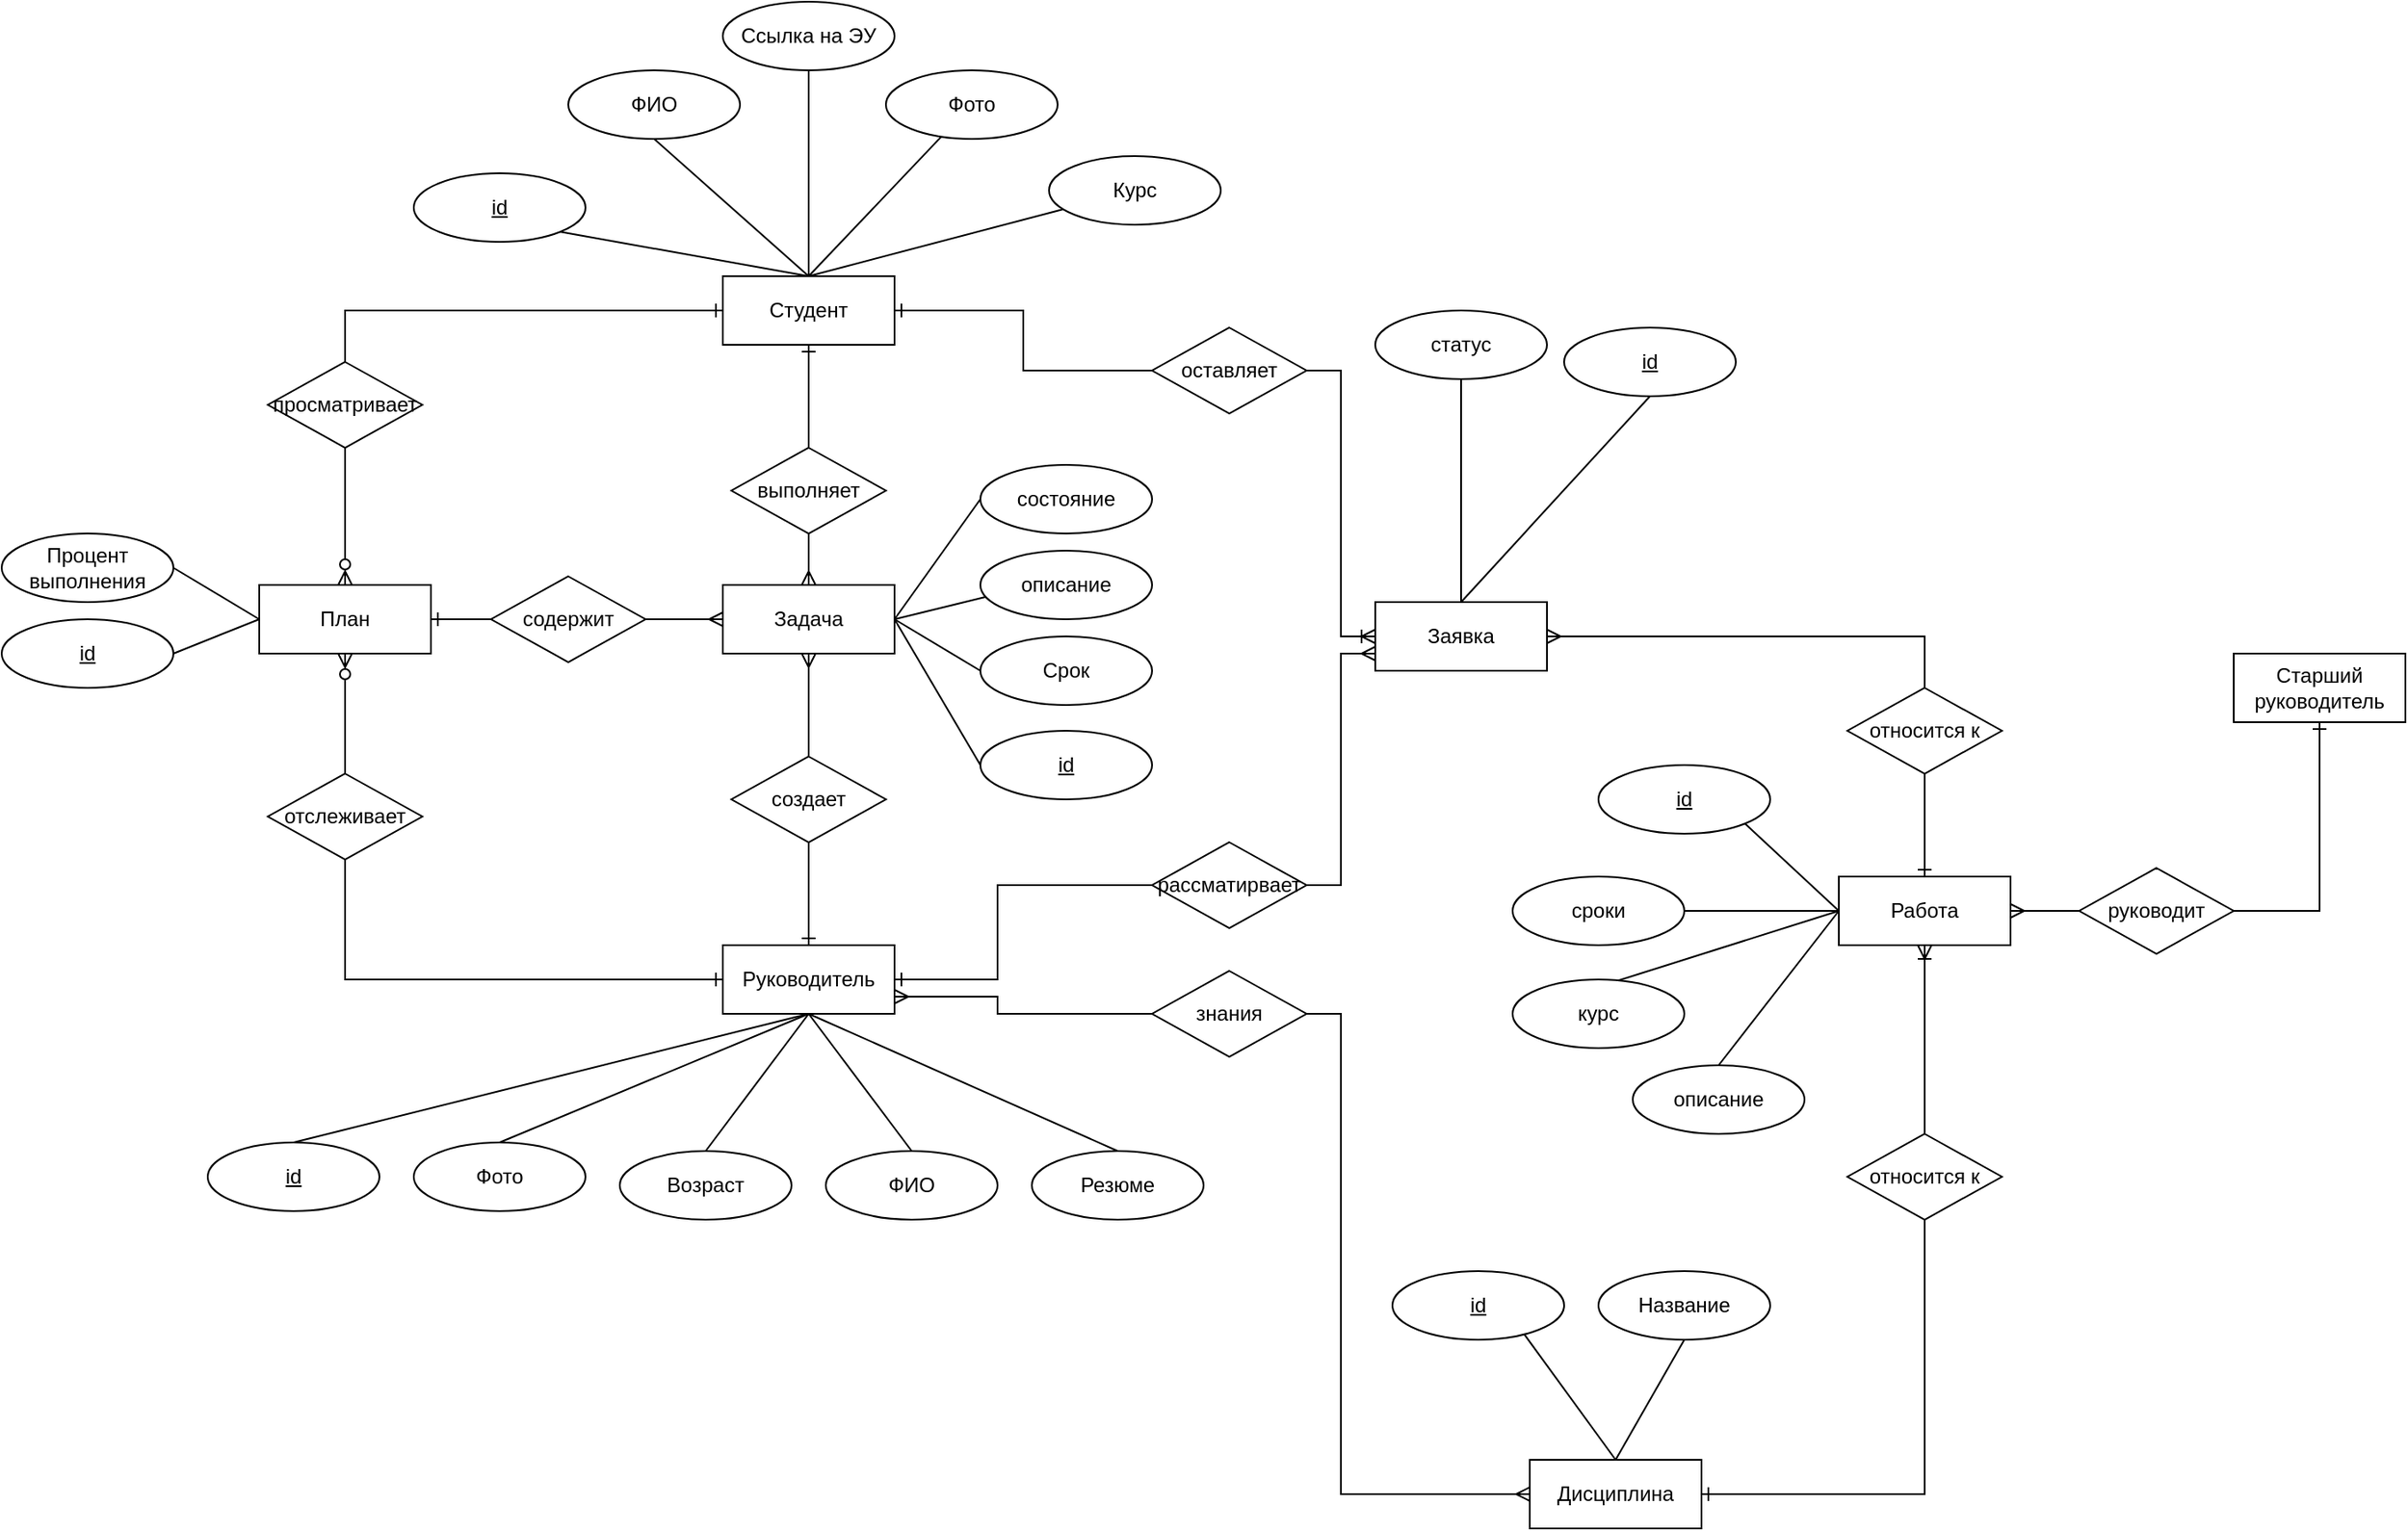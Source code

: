 <mxfile version="17.4.2" type="google"><diagram id="R2lEEEUBdFMjLlhIrx00" name="Page-1"><mxGraphModel grid="1" page="1" gridSize="10" guides="1" tooltips="1" connect="1" arrows="1" fold="1" pageScale="1" pageWidth="850" pageHeight="1100" math="0" shadow="0" extFonts="Permanent Marker^https://fonts.googleapis.com/css?family=Permanent+Marker"><root><mxCell id="0"/><mxCell id="1" parent="0"/><mxCell id="U20FG_ECyOCE9orLA3oo-28" style="rounded=0;orthogonalLoop=1;jettySize=auto;html=1;exitX=0.5;exitY=0;exitDx=0;exitDy=0;endArrow=none;endFill=0;" edge="1" parent="1" source="U20FG_ECyOCE9orLA3oo-1" target="U20FG_ECyOCE9orLA3oo-9"><mxGeometry relative="1" as="geometry"/></mxCell><mxCell id="U20FG_ECyOCE9orLA3oo-31" style="shape=connector;rounded=0;orthogonalLoop=1;jettySize=auto;html=1;exitX=0.5;exitY=0;exitDx=0;exitDy=0;labelBackgroundColor=default;fontFamily=Helvetica;fontSize=11;fontColor=default;endArrow=none;endFill=0;strokeColor=default;" edge="1" parent="1" source="U20FG_ECyOCE9orLA3oo-1" target="U20FG_ECyOCE9orLA3oo-15"><mxGeometry relative="1" as="geometry"/></mxCell><mxCell id="U20FG_ECyOCE9orLA3oo-32" style="shape=connector;rounded=0;orthogonalLoop=1;jettySize=auto;html=1;exitX=0.5;exitY=0;exitDx=0;exitDy=0;entryX=0.5;entryY=1;entryDx=0;entryDy=0;labelBackgroundColor=default;fontFamily=Helvetica;fontSize=11;fontColor=default;endArrow=none;endFill=0;strokeColor=default;" edge="1" parent="1" source="U20FG_ECyOCE9orLA3oo-1" target="U20FG_ECyOCE9orLA3oo-10"><mxGeometry relative="1" as="geometry"/></mxCell><mxCell id="U20FG_ECyOCE9orLA3oo-33" style="shape=connector;rounded=0;orthogonalLoop=1;jettySize=auto;html=1;exitX=0.5;exitY=0;exitDx=0;exitDy=0;entryX=1;entryY=1;entryDx=0;entryDy=0;labelBackgroundColor=default;fontFamily=Helvetica;fontSize=11;fontColor=default;endArrow=none;endFill=0;strokeColor=default;" edge="1" parent="1" source="U20FG_ECyOCE9orLA3oo-1" target="U20FG_ECyOCE9orLA3oo-7"><mxGeometry relative="1" as="geometry"/></mxCell><mxCell id="x06Qnozchg4ZHrSEss-6-21" style="edgeStyle=orthogonalEdgeStyle;shape=connector;rounded=0;orthogonalLoop=1;jettySize=auto;html=1;exitX=0.5;exitY=1;exitDx=0;exitDy=0;entryX=0.5;entryY=0;entryDx=0;entryDy=0;labelBackgroundColor=default;fontFamily=Helvetica;fontSize=11;fontColor=default;startArrow=none;startFill=0;endArrow=ERmany;endFill=0;strokeColor=default;" edge="1" parent="1" source="x06Qnozchg4ZHrSEss-6-23" target="x06Qnozchg4ZHrSEss-6-17"><mxGeometry relative="1" as="geometry"/></mxCell><mxCell id="U20FG_ECyOCE9orLA3oo-1" value="Студент" style="whiteSpace=wrap;html=1;align=center;" vertex="1" parent="1"><mxGeometry x="280" y="180" width="100" height="40" as="geometry"/></mxCell><mxCell id="U20FG_ECyOCE9orLA3oo-7" value="id" style="ellipse;whiteSpace=wrap;html=1;align=center;fontStyle=4;" vertex="1" parent="1"><mxGeometry x="100" y="120" width="100" height="40" as="geometry"/></mxCell><mxCell id="U20FG_ECyOCE9orLA3oo-9" value="Фото" style="ellipse;whiteSpace=wrap;html=1;align=center;" vertex="1" parent="1"><mxGeometry x="375" y="60" width="100" height="40" as="geometry"/></mxCell><mxCell id="U20FG_ECyOCE9orLA3oo-10" value="ФИО" style="ellipse;whiteSpace=wrap;html=1;align=center;" vertex="1" parent="1"><mxGeometry x="190" y="60" width="100" height="40" as="geometry"/></mxCell><mxCell id="U20FG_ECyOCE9orLA3oo-45" style="edgeStyle=orthogonalEdgeStyle;shape=connector;rounded=0;orthogonalLoop=1;jettySize=auto;html=1;exitX=1;exitY=0.5;exitDx=0;exitDy=0;entryX=0;entryY=0.75;entryDx=0;entryDy=0;labelBackgroundColor=default;fontFamily=Helvetica;fontSize=11;fontColor=default;startArrow=none;startFill=0;endArrow=ERmany;endFill=0;strokeColor=default;" edge="1" parent="1" source="U20FG_ECyOCE9orLA3oo-46" target="U20FG_ECyOCE9orLA3oo-17"><mxGeometry relative="1" as="geometry"/></mxCell><mxCell id="x06Qnozchg4ZHrSEss-6-11" style="edgeStyle=orthogonalEdgeStyle;shape=connector;rounded=0;orthogonalLoop=1;jettySize=auto;html=1;exitX=0.5;exitY=0;exitDx=0;exitDy=0;labelBackgroundColor=default;fontFamily=Helvetica;fontSize=11;fontColor=default;endArrow=ERzeroToMany;endFill=0;strokeColor=default;entryX=0.5;entryY=1;entryDx=0;entryDy=0;startArrow=none;" edge="1" parent="1" source="x06Qnozchg4ZHrSEss-6-12" target="x06Qnozchg4ZHrSEss-6-10"><mxGeometry relative="1" as="geometry"><mxPoint x="50" y="480" as="targetPoint"/></mxGeometry></mxCell><mxCell id="x06Qnozchg4ZHrSEss-6-18" style="edgeStyle=orthogonalEdgeStyle;shape=connector;rounded=0;orthogonalLoop=1;jettySize=auto;html=1;exitX=0.5;exitY=0;exitDx=0;exitDy=0;entryX=0.5;entryY=1;entryDx=0;entryDy=0;labelBackgroundColor=default;fontFamily=Helvetica;fontSize=11;fontColor=default;startArrow=none;startFill=0;endArrow=ERmany;endFill=0;strokeColor=default;" edge="1" parent="1" source="x06Qnozchg4ZHrSEss-6-19" target="x06Qnozchg4ZHrSEss-6-17"><mxGeometry relative="1" as="geometry"/></mxCell><mxCell id="x06Qnozchg4ZHrSEss-6-47" style="edgeStyle=orthogonalEdgeStyle;shape=connector;rounded=0;orthogonalLoop=1;jettySize=auto;html=1;exitX=1;exitY=0.5;exitDx=0;exitDy=0;entryX=0;entryY=0.5;entryDx=0;entryDy=0;labelBackgroundColor=default;fontFamily=Helvetica;fontSize=11;fontColor=default;startArrow=none;startFill=0;endArrow=ERmany;endFill=0;strokeColor=default;" edge="1" parent="1" source="x06Qnozchg4ZHrSEss-6-48" target="U20FG_ECyOCE9orLA3oo-19"><mxGeometry relative="1" as="geometry"><Array as="points"><mxPoint x="640" y="610"/><mxPoint x="640" y="890"/></Array></mxGeometry></mxCell><mxCell id="U20FG_ECyOCE9orLA3oo-12" value="Руководитель" style="whiteSpace=wrap;html=1;align=center;" vertex="1" parent="1"><mxGeometry x="280" y="570" width="100" height="40" as="geometry"/></mxCell><mxCell id="U20FG_ECyOCE9orLA3oo-13" value="Возраст" style="ellipse;whiteSpace=wrap;html=1;align=center;" vertex="1" parent="1"><mxGeometry x="220" y="690" width="100" height="40" as="geometry"/></mxCell><mxCell id="U20FG_ECyOCE9orLA3oo-14" value="ФИО" style="ellipse;whiteSpace=wrap;html=1;align=center;" vertex="1" parent="1"><mxGeometry x="340" y="690" width="100" height="40" as="geometry"/></mxCell><mxCell id="U20FG_ECyOCE9orLA3oo-15" value="Курс" style="ellipse;whiteSpace=wrap;html=1;align=center;" vertex="1" parent="1"><mxGeometry x="470" y="110" width="100" height="40" as="geometry"/></mxCell><mxCell id="U20FG_ECyOCE9orLA3oo-16" value="Работа" style="whiteSpace=wrap;html=1;align=center;" vertex="1" parent="1"><mxGeometry x="930" y="530" width="100" height="40" as="geometry"/></mxCell><mxCell id="x06Qnozchg4ZHrSEss-6-6" style="edgeStyle=none;shape=connector;rounded=0;orthogonalLoop=1;jettySize=auto;html=1;exitX=0.5;exitY=0;exitDx=0;exitDy=0;entryX=0.5;entryY=1;entryDx=0;entryDy=0;labelBackgroundColor=default;fontFamily=Helvetica;fontSize=11;fontColor=default;endArrow=none;endFill=0;strokeColor=default;" edge="1" parent="1" source="U20FG_ECyOCE9orLA3oo-17" target="x06Qnozchg4ZHrSEss-6-4"><mxGeometry relative="1" as="geometry"/></mxCell><mxCell id="x06Qnozchg4ZHrSEss-6-7" style="edgeStyle=none;shape=connector;rounded=0;orthogonalLoop=1;jettySize=auto;html=1;exitX=0.5;exitY=0;exitDx=0;exitDy=0;entryX=0.5;entryY=1;entryDx=0;entryDy=0;labelBackgroundColor=default;fontFamily=Helvetica;fontSize=11;fontColor=default;endArrow=none;endFill=0;strokeColor=default;" edge="1" parent="1" source="U20FG_ECyOCE9orLA3oo-17" target="x06Qnozchg4ZHrSEss-6-3"><mxGeometry relative="1" as="geometry"/></mxCell><mxCell id="U20FG_ECyOCE9orLA3oo-17" value="Заявка" style="whiteSpace=wrap;html=1;align=center;" vertex="1" parent="1"><mxGeometry x="660" y="370" width="100" height="40" as="geometry"/></mxCell><mxCell id="U20FG_ECyOCE9orLA3oo-18" value="id" style="ellipse;whiteSpace=wrap;html=1;align=center;fontStyle=4;" vertex="1" parent="1"><mxGeometry x="-20" y="685" width="100" height="40" as="geometry"/></mxCell><mxCell id="U20FG_ECyOCE9orLA3oo-19" value="Дисциплина" style="whiteSpace=wrap;html=1;align=center;" vertex="1" parent="1"><mxGeometry x="750" y="870" width="100" height="40" as="geometry"/></mxCell><mxCell id="U20FG_ECyOCE9orLA3oo-21" value="относится к" style="shape=rhombus;perimeter=rhombusPerimeter;whiteSpace=wrap;html=1;align=center;" vertex="1" parent="1"><mxGeometry x="935" y="680" width="90" height="50" as="geometry"/></mxCell><mxCell id="U20FG_ECyOCE9orLA3oo-25" value="" style="edgeStyle=orthogonalEdgeStyle;fontSize=12;html=1;endArrow=ERoneToMany;rounded=0;entryX=0.5;entryY=1;entryDx=0;entryDy=0;exitX=0.5;exitY=0;exitDx=0;exitDy=0;" edge="1" parent="1" source="U20FG_ECyOCE9orLA3oo-21" target="U20FG_ECyOCE9orLA3oo-16"><mxGeometry width="100" height="100" relative="1" as="geometry"><mxPoint x="370" y="450" as="sourcePoint"/><mxPoint x="790" y="460" as="targetPoint"/></mxGeometry></mxCell><mxCell id="U20FG_ECyOCE9orLA3oo-27" value="" style="edgeStyle=orthogonalEdgeStyle;fontSize=12;html=1;endArrow=ERone;endFill=1;rounded=0;entryX=1;entryY=0.5;entryDx=0;entryDy=0;exitX=0.5;exitY=1;exitDx=0;exitDy=0;" edge="1" parent="1" source="U20FG_ECyOCE9orLA3oo-21" target="U20FG_ECyOCE9orLA3oo-19"><mxGeometry width="100" height="100" relative="1" as="geometry"><mxPoint x="980" y="470" as="sourcePoint"/><mxPoint x="470" y="350" as="targetPoint"/></mxGeometry></mxCell><mxCell id="U20FG_ECyOCE9orLA3oo-35" value="" style="edgeStyle=orthogonalEdgeStyle;fontSize=12;html=1;endArrow=ERoneToMany;rounded=0;entryX=0;entryY=0.5;entryDx=0;entryDy=0;exitX=1;exitY=0.5;exitDx=0;exitDy=0;startArrow=none;" edge="1" parent="1" source="U20FG_ECyOCE9orLA3oo-38" target="U20FG_ECyOCE9orLA3oo-17"><mxGeometry width="100" height="100" relative="1" as="geometry"><mxPoint x="455" y="530" as="sourcePoint"/><mxPoint x="395" y="385" as="targetPoint"/></mxGeometry></mxCell><mxCell id="U20FG_ECyOCE9orLA3oo-38" value="оставляет" style="shape=rhombus;perimeter=rhombusPerimeter;whiteSpace=wrap;html=1;align=center;" vertex="1" parent="1"><mxGeometry x="530" y="210" width="90" height="50" as="geometry"/></mxCell><mxCell id="U20FG_ECyOCE9orLA3oo-39" value="" style="edgeStyle=orthogonalEdgeStyle;fontSize=12;html=1;endArrow=none;rounded=0;entryX=0;entryY=0.5;entryDx=0;entryDy=0;exitX=1;exitY=0.5;exitDx=0;exitDy=0;startArrow=ERone;startFill=0;" edge="1" parent="1" source="U20FG_ECyOCE9orLA3oo-1" target="U20FG_ECyOCE9orLA3oo-38"><mxGeometry width="100" height="100" relative="1" as="geometry"><mxPoint x="380" y="200" as="sourcePoint"/><mxPoint x="530" y="330" as="targetPoint"/></mxGeometry></mxCell><mxCell id="x06Qnozchg4ZHrSEss-6-8" style="edgeStyle=orthogonalEdgeStyle;shape=connector;rounded=0;orthogonalLoop=1;jettySize=auto;html=1;exitX=0.5;exitY=1;exitDx=0;exitDy=0;entryX=0.5;entryY=0;entryDx=0;entryDy=0;labelBackgroundColor=default;fontFamily=Helvetica;fontSize=11;fontColor=default;endArrow=ERone;endFill=0;strokeColor=default;" edge="1" parent="1" source="U20FG_ECyOCE9orLA3oo-43" target="U20FG_ECyOCE9orLA3oo-16"><mxGeometry relative="1" as="geometry"/></mxCell><mxCell id="U20FG_ECyOCE9orLA3oo-43" value="относится к" style="shape=rhombus;perimeter=rhombusPerimeter;whiteSpace=wrap;html=1;align=center;" vertex="1" parent="1"><mxGeometry x="935" y="420" width="90" height="50" as="geometry"/></mxCell><mxCell id="U20FG_ECyOCE9orLA3oo-44" value="" style="edgeStyle=orthogonalEdgeStyle;shape=connector;rounded=0;orthogonalLoop=1;jettySize=auto;html=1;exitX=1;exitY=0.5;exitDx=0;exitDy=0;entryX=0.5;entryY=0;entryDx=0;entryDy=0;labelBackgroundColor=default;fontFamily=Helvetica;fontSize=11;fontColor=default;startArrow=ERmany;startFill=0;endArrow=none;endFill=0;strokeColor=default;" edge="1" parent="1" source="U20FG_ECyOCE9orLA3oo-17" target="U20FG_ECyOCE9orLA3oo-43"><mxGeometry relative="1" as="geometry"><mxPoint x="780" y="410" as="sourcePoint"/><mxPoint x="820" y="190" as="targetPoint"/></mxGeometry></mxCell><mxCell id="U20FG_ECyOCE9orLA3oo-46" value="рассматирвает" style="shape=rhombus;perimeter=rhombusPerimeter;whiteSpace=wrap;html=1;align=center;" vertex="1" parent="1"><mxGeometry x="530" y="510" width="90" height="50" as="geometry"/></mxCell><mxCell id="U20FG_ECyOCE9orLA3oo-47" value="" style="edgeStyle=orthogonalEdgeStyle;shape=connector;rounded=0;orthogonalLoop=1;jettySize=auto;html=1;exitX=1;exitY=0.5;exitDx=0;exitDy=0;entryX=0;entryY=0.5;entryDx=0;entryDy=0;labelBackgroundColor=default;fontFamily=Helvetica;fontSize=11;fontColor=default;startArrow=ERone;startFill=0;endArrow=none;endFill=0;strokeColor=default;" edge="1" parent="1" source="U20FG_ECyOCE9orLA3oo-12" target="U20FG_ECyOCE9orLA3oo-46"><mxGeometry relative="1" as="geometry"><mxPoint x="550" y="670" as="sourcePoint"/><mxPoint x="670" y="420" as="targetPoint"/><Array as="points"><mxPoint x="440" y="590"/><mxPoint x="440" y="535"/></Array></mxGeometry></mxCell><mxCell id="U20FG_ECyOCE9orLA3oo-49" style="shape=connector;rounded=0;orthogonalLoop=1;jettySize=auto;html=1;exitX=0.5;exitY=1;exitDx=0;exitDy=0;entryX=0.5;entryY=0;entryDx=0;entryDy=0;labelBackgroundColor=default;fontFamily=Helvetica;fontSize=11;fontColor=default;endArrow=none;endFill=0;strokeColor=default;" edge="1" parent="1" source="U20FG_ECyOCE9orLA3oo-12" target="U20FG_ECyOCE9orLA3oo-18"><mxGeometry relative="1" as="geometry"><mxPoint x="290" y="210" as="sourcePoint"/><mxPoint x="170" y="240" as="targetPoint"/></mxGeometry></mxCell><mxCell id="U20FG_ECyOCE9orLA3oo-50" style="shape=connector;rounded=0;orthogonalLoop=1;jettySize=auto;html=1;exitX=0.5;exitY=1;exitDx=0;exitDy=0;entryX=0.5;entryY=0;entryDx=0;entryDy=0;labelBackgroundColor=default;fontFamily=Helvetica;fontSize=11;fontColor=default;endArrow=none;endFill=0;strokeColor=default;" edge="1" parent="1" source="U20FG_ECyOCE9orLA3oo-12" target="U20FG_ECyOCE9orLA3oo-13"><mxGeometry relative="1" as="geometry"><mxPoint x="335" y="660" as="sourcePoint"/><mxPoint x="210" y="730" as="targetPoint"/></mxGeometry></mxCell><mxCell id="U20FG_ECyOCE9orLA3oo-52" style="shape=connector;rounded=0;orthogonalLoop=1;jettySize=auto;html=1;exitX=0.5;exitY=1;exitDx=0;exitDy=0;entryX=0.5;entryY=0;entryDx=0;entryDy=0;labelBackgroundColor=default;fontFamily=Helvetica;fontSize=11;fontColor=default;endArrow=none;endFill=0;strokeColor=default;" edge="1" parent="1" source="U20FG_ECyOCE9orLA3oo-12" target="U20FG_ECyOCE9orLA3oo-14"><mxGeometry relative="1" as="geometry"><mxPoint x="345" y="670" as="sourcePoint"/><mxPoint x="220" y="740" as="targetPoint"/></mxGeometry></mxCell><mxCell id="U20FG_ECyOCE9orLA3oo-58" value="id" style="ellipse;whiteSpace=wrap;html=1;align=center;fontStyle=4;" vertex="1" parent="1"><mxGeometry x="-140" y="380" width="100" height="40" as="geometry"/></mxCell><mxCell id="x06Qnozchg4ZHrSEss-6-1" value="описание" style="ellipse;whiteSpace=wrap;html=1;align=center;" vertex="1" parent="1"><mxGeometry x="810" y="640" width="100" height="40" as="geometry"/></mxCell><mxCell id="x06Qnozchg4ZHrSEss-6-2" value="описание" style="ellipse;whiteSpace=wrap;html=1;align=center;" vertex="1" parent="1"><mxGeometry x="430" y="340" width="100" height="40" as="geometry"/></mxCell><mxCell id="x06Qnozchg4ZHrSEss-6-3" value="статус" style="ellipse;whiteSpace=wrap;html=1;align=center;" vertex="1" parent="1"><mxGeometry x="660" y="200" width="100" height="40" as="geometry"/></mxCell><mxCell id="x06Qnozchg4ZHrSEss-6-4" value="id" style="ellipse;whiteSpace=wrap;html=1;align=center;fontStyle=4;" vertex="1" parent="1"><mxGeometry x="770" y="210" width="100" height="40" as="geometry"/></mxCell><mxCell id="x06Qnozchg4ZHrSEss-6-14" style="edgeStyle=orthogonalEdgeStyle;shape=connector;rounded=0;orthogonalLoop=1;jettySize=auto;html=1;entryX=0;entryY=0.5;entryDx=0;entryDy=0;labelBackgroundColor=default;fontFamily=Helvetica;fontSize=11;fontColor=default;startArrow=none;startFill=0;endArrow=ERone;endFill=0;strokeColor=default;exitX=0.5;exitY=0;exitDx=0;exitDy=0;" edge="1" parent="1" source="x06Qnozchg4ZHrSEss-6-15" target="U20FG_ECyOCE9orLA3oo-1"><mxGeometry relative="1" as="geometry"/></mxCell><mxCell id="x06Qnozchg4ZHrSEss-6-35" style="edgeStyle=orthogonalEdgeStyle;shape=connector;rounded=0;orthogonalLoop=1;jettySize=auto;html=1;exitX=1;exitY=0.5;exitDx=0;exitDy=0;entryX=0;entryY=0.5;entryDx=0;entryDy=0;labelBackgroundColor=default;fontFamily=Helvetica;fontSize=11;fontColor=default;startArrow=none;startFill=0;endArrow=ERmany;endFill=0;strokeColor=default;" edge="1" parent="1" source="x06Qnozchg4ZHrSEss-6-36" target="x06Qnozchg4ZHrSEss-6-17"><mxGeometry relative="1" as="geometry"/></mxCell><mxCell id="x06Qnozchg4ZHrSEss-6-10" value="План" style="whiteSpace=wrap;html=1;align=center;" vertex="1" parent="1"><mxGeometry x="10" y="360" width="100" height="40" as="geometry"/></mxCell><mxCell id="x06Qnozchg4ZHrSEss-6-12" value="отслеживает" style="shape=rhombus;perimeter=rhombusPerimeter;whiteSpace=wrap;html=1;align=center;" vertex="1" parent="1"><mxGeometry x="15" y="470" width="90" height="50" as="geometry"/></mxCell><mxCell id="x06Qnozchg4ZHrSEss-6-13" value="" style="edgeStyle=orthogonalEdgeStyle;shape=connector;rounded=0;orthogonalLoop=1;jettySize=auto;html=1;exitX=0;exitY=0.5;exitDx=0;exitDy=0;labelBackgroundColor=default;fontFamily=Helvetica;fontSize=11;fontColor=default;endArrow=none;endFill=0;strokeColor=default;entryX=0.5;entryY=1;entryDx=0;entryDy=0;startArrow=ERone;startFill=0;" edge="1" parent="1" source="U20FG_ECyOCE9orLA3oo-12" target="x06Qnozchg4ZHrSEss-6-12"><mxGeometry relative="1" as="geometry"><mxPoint x="60" y="400" as="targetPoint"/><mxPoint x="270" y="570" as="sourcePoint"/></mxGeometry></mxCell><mxCell id="x06Qnozchg4ZHrSEss-6-15" value="просматривает" style="shape=rhombus;perimeter=rhombusPerimeter;whiteSpace=wrap;html=1;align=center;" vertex="1" parent="1"><mxGeometry x="15" y="230" width="90" height="50" as="geometry"/></mxCell><mxCell id="x06Qnozchg4ZHrSEss-6-16" value="" style="edgeStyle=orthogonalEdgeStyle;shape=connector;rounded=0;orthogonalLoop=1;jettySize=auto;html=1;entryX=0.5;entryY=1;entryDx=0;entryDy=0;labelBackgroundColor=default;fontFamily=Helvetica;fontSize=11;fontColor=default;startArrow=ERzeroToMany;startFill=0;endArrow=none;endFill=0;strokeColor=default;exitX=0.5;exitY=0;exitDx=0;exitDy=0;" edge="1" parent="1" source="x06Qnozchg4ZHrSEss-6-10" target="x06Qnozchg4ZHrSEss-6-15"><mxGeometry relative="1" as="geometry"><mxPoint x="60" y="360" as="sourcePoint"/><mxPoint x="280" y="200" as="targetPoint"/></mxGeometry></mxCell><mxCell id="x06Qnozchg4ZHrSEss-6-17" value="Задача" style="whiteSpace=wrap;html=1;align=center;" vertex="1" parent="1"><mxGeometry x="280" y="360" width="100" height="40" as="geometry"/></mxCell><mxCell id="x06Qnozchg4ZHrSEss-6-19" value="создает" style="shape=rhombus;perimeter=rhombusPerimeter;whiteSpace=wrap;html=1;align=center;" vertex="1" parent="1"><mxGeometry x="285" y="460" width="90" height="50" as="geometry"/></mxCell><mxCell id="x06Qnozchg4ZHrSEss-6-20" value="" style="edgeStyle=orthogonalEdgeStyle;shape=connector;rounded=0;orthogonalLoop=1;jettySize=auto;html=1;exitX=0.5;exitY=0;exitDx=0;exitDy=0;entryX=0.5;entryY=1;entryDx=0;entryDy=0;labelBackgroundColor=default;fontFamily=Helvetica;fontSize=11;fontColor=default;startArrow=ERone;startFill=0;endArrow=none;endFill=0;strokeColor=default;" edge="1" parent="1" source="U20FG_ECyOCE9orLA3oo-12" target="x06Qnozchg4ZHrSEss-6-19"><mxGeometry relative="1" as="geometry"><mxPoint x="320" y="550" as="sourcePoint"/><mxPoint x="290" y="410" as="targetPoint"/></mxGeometry></mxCell><mxCell id="x06Qnozchg4ZHrSEss-6-23" value="выполняет" style="shape=rhombus;perimeter=rhombusPerimeter;whiteSpace=wrap;html=1;align=center;" vertex="1" parent="1"><mxGeometry x="285" y="280" width="90" height="50" as="geometry"/></mxCell><mxCell id="x06Qnozchg4ZHrSEss-6-24" value="" style="edgeStyle=orthogonalEdgeStyle;shape=connector;rounded=0;orthogonalLoop=1;jettySize=auto;html=1;exitX=0.5;exitY=1;exitDx=0;exitDy=0;entryX=0.5;entryY=0;entryDx=0;entryDy=0;labelBackgroundColor=default;fontFamily=Helvetica;fontSize=11;fontColor=default;startArrow=ERone;startFill=0;endArrow=none;endFill=0;strokeColor=default;" edge="1" parent="1" source="U20FG_ECyOCE9orLA3oo-1" target="x06Qnozchg4ZHrSEss-6-23"><mxGeometry relative="1" as="geometry"><mxPoint x="330" y="220" as="sourcePoint"/><mxPoint x="270" y="330" as="targetPoint"/></mxGeometry></mxCell><mxCell id="x06Qnozchg4ZHrSEss-6-25" value="Срок" style="ellipse;whiteSpace=wrap;html=1;align=center;" vertex="1" parent="1"><mxGeometry x="430" y="390" width="100" height="40" as="geometry"/></mxCell><mxCell id="x06Qnozchg4ZHrSEss-6-27" style="rounded=0;orthogonalLoop=1;jettySize=auto;html=1;endArrow=none;endFill=0;entryX=0;entryY=0.5;entryDx=0;entryDy=0;" edge="1" parent="1" target="x06Qnozchg4ZHrSEss-6-25"><mxGeometry relative="1" as="geometry"><mxPoint x="380" y="380" as="sourcePoint"/><mxPoint x="348.462" y="79.991" as="targetPoint"/></mxGeometry></mxCell><mxCell id="x06Qnozchg4ZHrSEss-6-28" value="id" style="ellipse;whiteSpace=wrap;html=1;align=center;fontStyle=4;" vertex="1" parent="1"><mxGeometry x="430" y="445" width="100" height="40" as="geometry"/></mxCell><mxCell id="x06Qnozchg4ZHrSEss-6-31" style="shape=connector;rounded=0;orthogonalLoop=1;jettySize=auto;html=1;exitX=1;exitY=0.5;exitDx=0;exitDy=0;labelBackgroundColor=default;fontFamily=Helvetica;fontSize=11;fontColor=default;endArrow=none;endFill=0;strokeColor=default;entryX=0;entryY=0.5;entryDx=0;entryDy=0;" edge="1" parent="1" source="x06Qnozchg4ZHrSEss-6-17" target="x06Qnozchg4ZHrSEss-6-28"><mxGeometry relative="1" as="geometry"><mxPoint x="365" y="190" as="sourcePoint"/><mxPoint x="463.321" y="78.854" as="targetPoint"/></mxGeometry></mxCell><mxCell id="x06Qnozchg4ZHrSEss-6-33" style="rounded=0;orthogonalLoop=1;jettySize=auto;html=1;exitX=1;exitY=0.5;exitDx=0;exitDy=0;endArrow=none;endFill=0;entryX=0.03;entryY=0.675;entryDx=0;entryDy=0;entryPerimeter=0;" edge="1" parent="1" source="x06Qnozchg4ZHrSEss-6-17" target="x06Qnozchg4ZHrSEss-6-2"><mxGeometry relative="1" as="geometry"><mxPoint x="390" y="380" as="sourcePoint"/><mxPoint x="450" y="390" as="targetPoint"/></mxGeometry></mxCell><mxCell id="x06Qnozchg4ZHrSEss-6-36" value="содержит" style="shape=rhombus;perimeter=rhombusPerimeter;whiteSpace=wrap;html=1;align=center;" vertex="1" parent="1"><mxGeometry x="145" y="355" width="90" height="50" as="geometry"/></mxCell><mxCell id="x06Qnozchg4ZHrSEss-6-37" value="" style="edgeStyle=orthogonalEdgeStyle;shape=connector;rounded=0;orthogonalLoop=1;jettySize=auto;html=1;exitX=1;exitY=0.5;exitDx=0;exitDy=0;entryX=0;entryY=0.5;entryDx=0;entryDy=0;labelBackgroundColor=default;fontFamily=Helvetica;fontSize=11;fontColor=default;startArrow=ERone;startFill=0;endArrow=none;endFill=0;strokeColor=default;" edge="1" parent="1" source="x06Qnozchg4ZHrSEss-6-10" target="x06Qnozchg4ZHrSEss-6-36"><mxGeometry relative="1" as="geometry"><mxPoint x="110" y="380" as="sourcePoint"/><mxPoint x="280" y="380" as="targetPoint"/></mxGeometry></mxCell><mxCell id="x06Qnozchg4ZHrSEss-6-38" value="Название" style="ellipse;whiteSpace=wrap;html=1;align=center;" vertex="1" parent="1"><mxGeometry x="790" y="760" width="100" height="40" as="geometry"/></mxCell><mxCell id="x06Qnozchg4ZHrSEss-6-40" style="shape=connector;rounded=0;orthogonalLoop=1;jettySize=auto;html=1;exitX=0.5;exitY=0;exitDx=0;exitDy=0;entryX=0.5;entryY=1;entryDx=0;entryDy=0;labelBackgroundColor=default;fontFamily=Helvetica;fontSize=11;fontColor=default;endArrow=none;endFill=0;strokeColor=default;" edge="1" parent="1" source="U20FG_ECyOCE9orLA3oo-19" target="x06Qnozchg4ZHrSEss-6-38"><mxGeometry relative="1" as="geometry"><mxPoint x="365" y="620" as="sourcePoint"/><mxPoint x="450" y="710" as="targetPoint"/></mxGeometry></mxCell><mxCell id="x06Qnozchg4ZHrSEss-6-41" style="shape=connector;rounded=0;orthogonalLoop=1;jettySize=auto;html=1;exitX=0.5;exitY=0;exitDx=0;exitDy=0;entryX=0.5;entryY=0;entryDx=0;entryDy=0;labelBackgroundColor=default;fontFamily=Helvetica;fontSize=11;fontColor=default;endArrow=none;endFill=0;strokeColor=default;" edge="1" parent="1" source="U20FG_ECyOCE9orLA3oo-19" target="x06Qnozchg4ZHrSEss-6-42"><mxGeometry relative="1" as="geometry"><mxPoint x="689.64" y="760" as="sourcePoint"/><mxPoint x="609.995" y="855.858" as="targetPoint"/></mxGeometry></mxCell><mxCell id="x06Qnozchg4ZHrSEss-6-42" value="id" style="ellipse;whiteSpace=wrap;html=1;align=center;fontStyle=4;" vertex="1" parent="1"><mxGeometry x="670" y="760" width="100" height="40" as="geometry"/></mxCell><mxCell id="x06Qnozchg4ZHrSEss-6-44" style="shape=connector;rounded=0;orthogonalLoop=1;jettySize=auto;html=1;exitX=1;exitY=0.5;exitDx=0;exitDy=0;labelBackgroundColor=default;fontFamily=Helvetica;fontSize=11;fontColor=default;endArrow=none;endFill=0;strokeColor=default;entryX=0;entryY=0.5;entryDx=0;entryDy=0;" edge="1" parent="1" source="U20FG_ECyOCE9orLA3oo-58" target="x06Qnozchg4ZHrSEss-6-10"><mxGeometry relative="1" as="geometry"><mxPoint x="340" y="190" as="sourcePoint"/><mxPoint x="-10" y="430" as="targetPoint"/></mxGeometry></mxCell><mxCell id="x06Qnozchg4ZHrSEss-6-45" value="состояние" style="ellipse;whiteSpace=wrap;html=1;align=center;" vertex="1" parent="1"><mxGeometry x="430" y="290" width="100" height="40" as="geometry"/></mxCell><mxCell id="x06Qnozchg4ZHrSEss-6-46" style="rounded=0;orthogonalLoop=1;jettySize=auto;html=1;exitX=1;exitY=0.5;exitDx=0;exitDy=0;endArrow=none;endFill=0;entryX=0;entryY=0.5;entryDx=0;entryDy=0;" edge="1" parent="1" source="x06Qnozchg4ZHrSEss-6-17" target="x06Qnozchg4ZHrSEss-6-45"><mxGeometry relative="1" as="geometry"><mxPoint x="390" y="390" as="sourcePoint"/><mxPoint x="443" y="377" as="targetPoint"/></mxGeometry></mxCell><mxCell id="x06Qnozchg4ZHrSEss-6-48" value="знания" style="shape=rhombus;perimeter=rhombusPerimeter;whiteSpace=wrap;html=1;align=center;" vertex="1" parent="1"><mxGeometry x="530" y="585" width="90" height="50" as="geometry"/></mxCell><mxCell id="x06Qnozchg4ZHrSEss-6-49" value="" style="edgeStyle=orthogonalEdgeStyle;shape=connector;rounded=0;orthogonalLoop=1;jettySize=auto;html=1;exitX=1;exitY=0.75;exitDx=0;exitDy=0;entryX=0;entryY=0.5;entryDx=0;entryDy=0;labelBackgroundColor=default;fontFamily=Helvetica;fontSize=11;fontColor=default;startArrow=ERmany;startFill=0;endArrow=none;endFill=0;strokeColor=default;" edge="1" parent="1" source="U20FG_ECyOCE9orLA3oo-12" target="x06Qnozchg4ZHrSEss-6-48"><mxGeometry relative="1" as="geometry"><mxPoint x="380" y="600" as="sourcePoint"/><mxPoint x="650" y="740" as="targetPoint"/><Array as="points"><mxPoint x="440" y="600"/><mxPoint x="440" y="610"/><mxPoint x="530" y="610"/></Array></mxGeometry></mxCell><mxCell id="x06Qnozchg4ZHrSEss-6-50" value="сроки" style="ellipse;whiteSpace=wrap;html=1;align=center;" vertex="1" parent="1"><mxGeometry x="740" y="530" width="100" height="40" as="geometry"/></mxCell><mxCell id="x06Qnozchg4ZHrSEss-6-54" style="edgeStyle=none;shape=connector;rounded=0;orthogonalLoop=1;jettySize=auto;html=1;exitX=1;exitY=0.5;exitDx=0;exitDy=0;entryX=0;entryY=0.5;entryDx=0;entryDy=0;labelBackgroundColor=default;fontFamily=Helvetica;fontSize=11;fontColor=default;endArrow=none;endFill=0;strokeColor=default;" edge="1" parent="1" source="x06Qnozchg4ZHrSEss-6-72" target="x06Qnozchg4ZHrSEss-6-10"><mxGeometry relative="1" as="geometry"><mxPoint x="-140" y="580" as="sourcePoint"/><mxPoint x="-55" y="490" as="targetPoint"/></mxGeometry></mxCell><mxCell id="x06Qnozchg4ZHrSEss-6-56" style="edgeStyle=none;shape=connector;rounded=0;orthogonalLoop=1;jettySize=auto;html=1;exitX=0;exitY=0.5;exitDx=0;exitDy=0;entryX=1;entryY=1;entryDx=0;entryDy=0;labelBackgroundColor=default;fontFamily=Helvetica;fontSize=11;fontColor=default;endArrow=none;endFill=0;strokeColor=default;" edge="1" parent="1" source="U20FG_ECyOCE9orLA3oo-16" target="x06Qnozchg4ZHrSEss-6-60"><mxGeometry relative="1" as="geometry"><mxPoint x="930" y="520" as="sourcePoint"/><mxPoint x="1015" y="430" as="targetPoint"/></mxGeometry></mxCell><mxCell id="x06Qnozchg4ZHrSEss-6-57" style="edgeStyle=none;shape=connector;rounded=0;orthogonalLoop=1;jettySize=auto;html=1;exitX=0;exitY=0.5;exitDx=0;exitDy=0;entryX=1;entryY=0.5;entryDx=0;entryDy=0;labelBackgroundColor=default;fontFamily=Helvetica;fontSize=11;fontColor=default;endArrow=none;endFill=0;strokeColor=default;" edge="1" parent="1" source="U20FG_ECyOCE9orLA3oo-16" target="x06Qnozchg4ZHrSEss-6-50"><mxGeometry relative="1" as="geometry"><mxPoint x="980" y="700" as="sourcePoint"/><mxPoint x="1065" y="610" as="targetPoint"/></mxGeometry></mxCell><mxCell id="x06Qnozchg4ZHrSEss-6-58" style="edgeStyle=none;shape=connector;rounded=0;orthogonalLoop=1;jettySize=auto;html=1;exitX=0;exitY=0.5;exitDx=0;exitDy=0;entryX=0.5;entryY=0;entryDx=0;entryDy=0;labelBackgroundColor=default;fontFamily=Helvetica;fontSize=11;fontColor=default;endArrow=none;endFill=0;strokeColor=default;" edge="1" parent="1" source="U20FG_ECyOCE9orLA3oo-16" target="x06Qnozchg4ZHrSEss-6-1"><mxGeometry relative="1" as="geometry"><mxPoint x="1000" y="670" as="sourcePoint"/><mxPoint x="1085" y="580" as="targetPoint"/></mxGeometry></mxCell><mxCell id="x06Qnozchg4ZHrSEss-6-59" style="edgeStyle=none;shape=connector;rounded=0;orthogonalLoop=1;jettySize=auto;html=1;exitX=0;exitY=0.5;exitDx=0;exitDy=0;entryX=0;entryY=0.5;entryDx=0;entryDy=0;labelBackgroundColor=default;fontFamily=Helvetica;fontSize=11;fontColor=default;endArrow=none;endFill=0;strokeColor=default;" edge="1" parent="1" source="U20FG_ECyOCE9orLA3oo-16" target="x06Qnozchg4ZHrSEss-6-61"><mxGeometry relative="1" as="geometry"><mxPoint x="930" y="495" as="sourcePoint"/><mxPoint x="1090" y="490" as="targetPoint"/></mxGeometry></mxCell><mxCell id="x06Qnozchg4ZHrSEss-6-60" value="id" style="ellipse;whiteSpace=wrap;html=1;align=center;fontStyle=4;" vertex="1" parent="1"><mxGeometry x="790" y="465" width="100" height="40" as="geometry"/></mxCell><mxCell id="x06Qnozchg4ZHrSEss-6-61" value="курс" style="ellipse;whiteSpace=wrap;html=1;align=center;" vertex="1" parent="1"><mxGeometry x="740" y="590" width="100" height="40" as="geometry"/></mxCell><mxCell id="x06Qnozchg4ZHrSEss-6-62" value="Фото" style="ellipse;whiteSpace=wrap;html=1;align=center;" vertex="1" parent="1"><mxGeometry x="100" y="685" width="100" height="40" as="geometry"/></mxCell><mxCell id="x06Qnozchg4ZHrSEss-6-64" style="shape=connector;rounded=0;orthogonalLoop=1;jettySize=auto;html=1;exitX=0.5;exitY=1;exitDx=0;exitDy=0;labelBackgroundColor=default;fontFamily=Helvetica;fontSize=11;fontColor=default;endArrow=none;endFill=0;strokeColor=default;entryX=0.5;entryY=0;entryDx=0;entryDy=0;" edge="1" parent="1" source="U20FG_ECyOCE9orLA3oo-12" target="x06Qnozchg4ZHrSEss-6-62"><mxGeometry relative="1" as="geometry"><mxPoint x="340" y="620" as="sourcePoint"/><mxPoint x="350" y="740" as="targetPoint"/></mxGeometry></mxCell><mxCell id="x06Qnozchg4ZHrSEss-6-65" value="Ссылка на ЭУ" style="ellipse;whiteSpace=wrap;html=1;align=center;" vertex="1" parent="1"><mxGeometry x="280" y="20" width="100" height="40" as="geometry"/></mxCell><mxCell id="x06Qnozchg4ZHrSEss-6-67" style="shape=connector;rounded=0;orthogonalLoop=1;jettySize=auto;html=1;exitX=0.5;exitY=0;exitDx=0;exitDy=0;entryX=0.5;entryY=1;entryDx=0;entryDy=0;labelBackgroundColor=default;fontFamily=Helvetica;fontSize=11;fontColor=default;endArrow=none;endFill=0;strokeColor=default;" edge="1" parent="1" source="U20FG_ECyOCE9orLA3oo-1" target="x06Qnozchg4ZHrSEss-6-65"><mxGeometry relative="1" as="geometry"><mxPoint x="340" y="190" as="sourcePoint"/><mxPoint x="250" y="110" as="targetPoint"/></mxGeometry></mxCell><mxCell id="x06Qnozchg4ZHrSEss-6-68" value="Резюме" style="ellipse;whiteSpace=wrap;html=1;align=center;" vertex="1" parent="1"><mxGeometry x="460" y="690" width="100" height="40" as="geometry"/></mxCell><mxCell id="x06Qnozchg4ZHrSEss-6-70" style="shape=connector;rounded=0;orthogonalLoop=1;jettySize=auto;html=1;exitX=0.5;exitY=1;exitDx=0;exitDy=0;entryX=0.5;entryY=0;entryDx=0;entryDy=0;labelBackgroundColor=default;fontFamily=Helvetica;fontSize=11;fontColor=default;endArrow=none;endFill=0;strokeColor=default;" edge="1" parent="1" source="U20FG_ECyOCE9orLA3oo-12" target="x06Qnozchg4ZHrSEss-6-68"><mxGeometry relative="1" as="geometry"><mxPoint x="340" y="620" as="sourcePoint"/><mxPoint x="390" y="740" as="targetPoint"/></mxGeometry></mxCell><mxCell id="x06Qnozchg4ZHrSEss-6-72" value="Процент выполнения" style="ellipse;whiteSpace=wrap;html=1;align=center;" vertex="1" parent="1"><mxGeometry x="-140" y="330" width="100" height="40" as="geometry"/></mxCell><mxCell id="x06Qnozchg4ZHrSEss-6-89" style="edgeStyle=orthogonalEdgeStyle;shape=connector;rounded=0;orthogonalLoop=1;jettySize=auto;html=1;exitX=0.5;exitY=1;exitDx=0;exitDy=0;entryX=1;entryY=0.5;entryDx=0;entryDy=0;labelBackgroundColor=default;fontFamily=Helvetica;fontSize=11;fontColor=default;startArrow=ERone;startFill=0;endArrow=none;endFill=0;strokeColor=default;" edge="1" parent="1" source="x06Qnozchg4ZHrSEss-6-76" target="x06Qnozchg4ZHrSEss-6-86"><mxGeometry relative="1" as="geometry"/></mxCell><mxCell id="x06Qnozchg4ZHrSEss-6-76" value="Старший руководитель" style="whiteSpace=wrap;html=1;align=center;" vertex="1" parent="1"><mxGeometry x="1160" y="400" width="100" height="40" as="geometry"/></mxCell><mxCell id="x06Qnozchg4ZHrSEss-6-82" style="edgeStyle=orthogonalEdgeStyle;shape=connector;rounded=0;orthogonalLoop=1;jettySize=auto;html=1;exitX=0.5;exitY=1;exitDx=0;exitDy=0;labelBackgroundColor=default;fontFamily=Helvetica;fontSize=11;fontColor=default;startArrow=ERmany;startFill=0;endArrow=ERone;endFill=0;strokeColor=default;" edge="1" parent="1" source="x06Qnozchg4ZHrSEss-6-68" target="x06Qnozchg4ZHrSEss-6-68"><mxGeometry relative="1" as="geometry"/></mxCell><mxCell id="x06Qnozchg4ZHrSEss-6-90" style="edgeStyle=orthogonalEdgeStyle;shape=connector;rounded=0;orthogonalLoop=1;jettySize=auto;html=1;labelBackgroundColor=default;fontFamily=Helvetica;fontSize=11;fontColor=default;startArrow=none;startFill=0;endArrow=ERmany;endFill=0;strokeColor=default;" edge="1" parent="1" source="x06Qnozchg4ZHrSEss-6-86" target="U20FG_ECyOCE9orLA3oo-16"><mxGeometry relative="1" as="geometry"/></mxCell><mxCell id="x06Qnozchg4ZHrSEss-6-86" value="руководит" style="shape=rhombus;perimeter=rhombusPerimeter;whiteSpace=wrap;html=1;align=center;" vertex="1" parent="1"><mxGeometry x="1070" y="525" width="90" height="50" as="geometry"/></mxCell></root></mxGraphModel></diagram></mxfile>